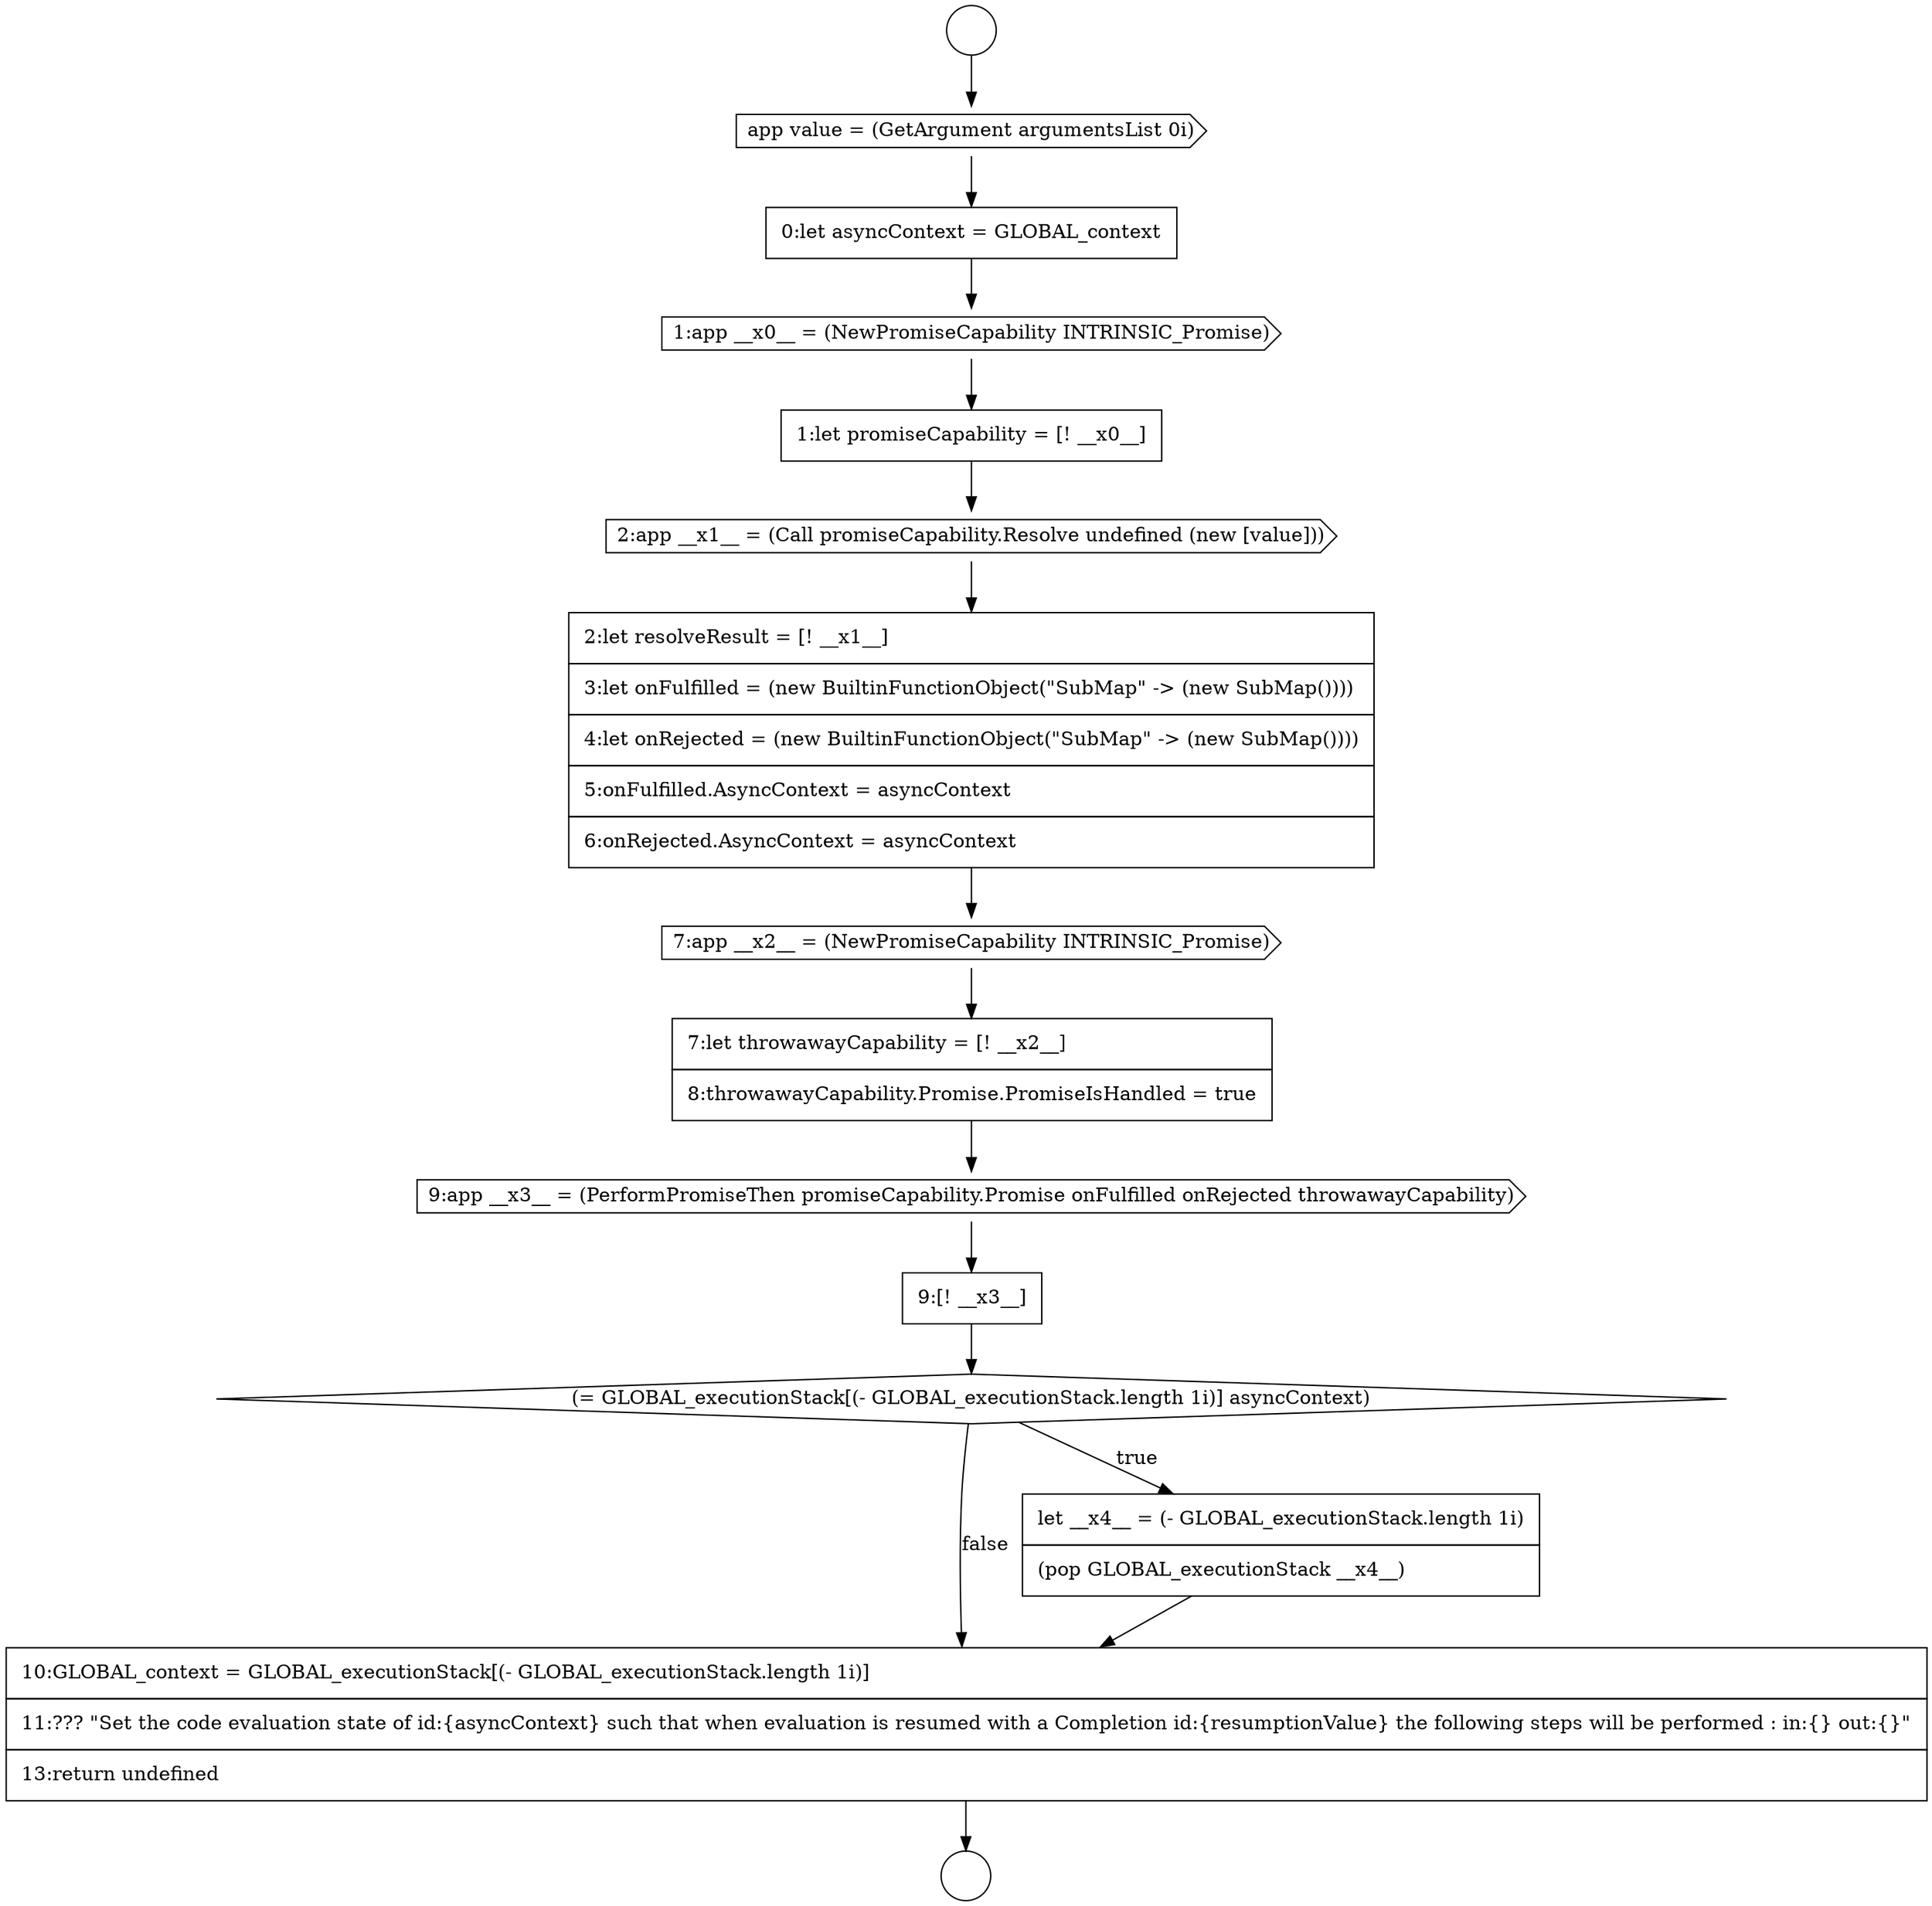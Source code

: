 digraph {
  node16972 [shape=cds, label=<<font color="black">7:app __x2__ = (NewPromiseCapability INTRINSIC_Promise)</font>> color="black" fillcolor="white" style=filled]
  node16965 [shape=circle label=" " color="black" fillcolor="white" style=filled]
  node16976 [shape=diamond, label=<<font color="black">(= GLOBAL_executionStack[(- GLOBAL_executionStack.length 1i)] asyncContext)</font>> color="black" fillcolor="white" style=filled]
  node16978 [shape=none, margin=0, label=<<font color="black">
    <table border="0" cellborder="1" cellspacing="0" cellpadding="10">
      <tr><td align="left">10:GLOBAL_context = GLOBAL_executionStack[(- GLOBAL_executionStack.length 1i)]</td></tr>
      <tr><td align="left">11:??? &quot;Set the code evaluation state of id:{asyncContext} such that when evaluation is resumed with a Completion id:{resumptionValue} the following steps will be performed : in:{} out:{}&quot;</td></tr>
      <tr><td align="left">13:return undefined</td></tr>
    </table>
  </font>> color="black" fillcolor="white" style=filled]
  node16973 [shape=none, margin=0, label=<<font color="black">
    <table border="0" cellborder="1" cellspacing="0" cellpadding="10">
      <tr><td align="left">7:let throwawayCapability = [! __x2__]</td></tr>
      <tr><td align="left">8:throwawayCapability.Promise.PromiseIsHandled = true</td></tr>
    </table>
  </font>> color="black" fillcolor="white" style=filled]
  node16968 [shape=cds, label=<<font color="black">1:app __x0__ = (NewPromiseCapability INTRINSIC_Promise)</font>> color="black" fillcolor="white" style=filled]
  node16969 [shape=none, margin=0, label=<<font color="black">
    <table border="0" cellborder="1" cellspacing="0" cellpadding="10">
      <tr><td align="left">1:let promiseCapability = [! __x0__]</td></tr>
    </table>
  </font>> color="black" fillcolor="white" style=filled]
  node16964 [shape=circle label=" " color="black" fillcolor="white" style=filled]
  node16977 [shape=none, margin=0, label=<<font color="black">
    <table border="0" cellborder="1" cellspacing="0" cellpadding="10">
      <tr><td align="left">let __x4__ = (- GLOBAL_executionStack.length 1i)</td></tr>
      <tr><td align="left">(pop GLOBAL_executionStack __x4__)</td></tr>
    </table>
  </font>> color="black" fillcolor="white" style=filled]
  node16967 [shape=none, margin=0, label=<<font color="black">
    <table border="0" cellborder="1" cellspacing="0" cellpadding="10">
      <tr><td align="left">0:let asyncContext = GLOBAL_context</td></tr>
    </table>
  </font>> color="black" fillcolor="white" style=filled]
  node16970 [shape=cds, label=<<font color="black">2:app __x1__ = (Call promiseCapability.Resolve undefined (new [value]))</font>> color="black" fillcolor="white" style=filled]
  node16974 [shape=cds, label=<<font color="black">9:app __x3__ = (PerformPromiseThen promiseCapability.Promise onFulfilled onRejected throwawayCapability)</font>> color="black" fillcolor="white" style=filled]
  node16966 [shape=cds, label=<<font color="black">app value = (GetArgument argumentsList 0i)</font>> color="black" fillcolor="white" style=filled]
  node16975 [shape=none, margin=0, label=<<font color="black">
    <table border="0" cellborder="1" cellspacing="0" cellpadding="10">
      <tr><td align="left">9:[! __x3__]</td></tr>
    </table>
  </font>> color="black" fillcolor="white" style=filled]
  node16971 [shape=none, margin=0, label=<<font color="black">
    <table border="0" cellborder="1" cellspacing="0" cellpadding="10">
      <tr><td align="left">2:let resolveResult = [! __x1__]</td></tr>
      <tr><td align="left">3:let onFulfilled = (new BuiltinFunctionObject(&quot;SubMap&quot; -&gt; (new SubMap())))</td></tr>
      <tr><td align="left">4:let onRejected = (new BuiltinFunctionObject(&quot;SubMap&quot; -&gt; (new SubMap())))</td></tr>
      <tr><td align="left">5:onFulfilled.AsyncContext = asyncContext</td></tr>
      <tr><td align="left">6:onRejected.AsyncContext = asyncContext</td></tr>
    </table>
  </font>> color="black" fillcolor="white" style=filled]
  node16974 -> node16975 [ color="black"]
  node16968 -> node16969 [ color="black"]
  node16978 -> node16965 [ color="black"]
  node16967 -> node16968 [ color="black"]
  node16976 -> node16977 [label=<<font color="black">true</font>> color="black"]
  node16976 -> node16978 [label=<<font color="black">false</font>> color="black"]
  node16972 -> node16973 [ color="black"]
  node16964 -> node16966 [ color="black"]
  node16973 -> node16974 [ color="black"]
  node16966 -> node16967 [ color="black"]
  node16971 -> node16972 [ color="black"]
  node16970 -> node16971 [ color="black"]
  node16969 -> node16970 [ color="black"]
  node16975 -> node16976 [ color="black"]
  node16977 -> node16978 [ color="black"]
}
